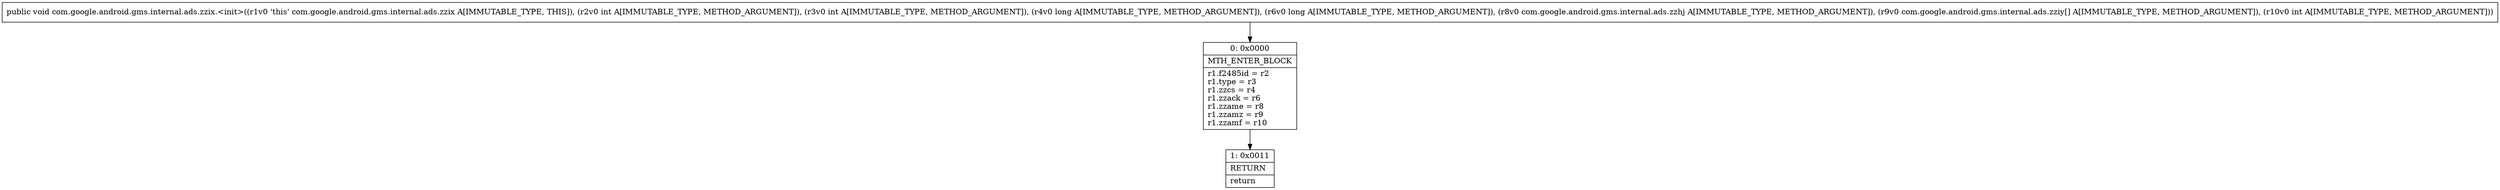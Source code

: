 digraph "CFG forcom.google.android.gms.internal.ads.zzix.\<init\>(IIJJLcom\/google\/android\/gms\/internal\/ads\/zzhj;[Lcom\/google\/android\/gms\/internal\/ads\/zziy;I)V" {
Node_0 [shape=record,label="{0\:\ 0x0000|MTH_ENTER_BLOCK\l|r1.f2485id = r2\lr1.type = r3\lr1.zzcs = r4\lr1.zzack = r6\lr1.zzame = r8\lr1.zzamz = r9\lr1.zzamf = r10\l}"];
Node_1 [shape=record,label="{1\:\ 0x0011|RETURN\l|return\l}"];
MethodNode[shape=record,label="{public void com.google.android.gms.internal.ads.zzix.\<init\>((r1v0 'this' com.google.android.gms.internal.ads.zzix A[IMMUTABLE_TYPE, THIS]), (r2v0 int A[IMMUTABLE_TYPE, METHOD_ARGUMENT]), (r3v0 int A[IMMUTABLE_TYPE, METHOD_ARGUMENT]), (r4v0 long A[IMMUTABLE_TYPE, METHOD_ARGUMENT]), (r6v0 long A[IMMUTABLE_TYPE, METHOD_ARGUMENT]), (r8v0 com.google.android.gms.internal.ads.zzhj A[IMMUTABLE_TYPE, METHOD_ARGUMENT]), (r9v0 com.google.android.gms.internal.ads.zziy[] A[IMMUTABLE_TYPE, METHOD_ARGUMENT]), (r10v0 int A[IMMUTABLE_TYPE, METHOD_ARGUMENT])) }"];
MethodNode -> Node_0;
Node_0 -> Node_1;
}


